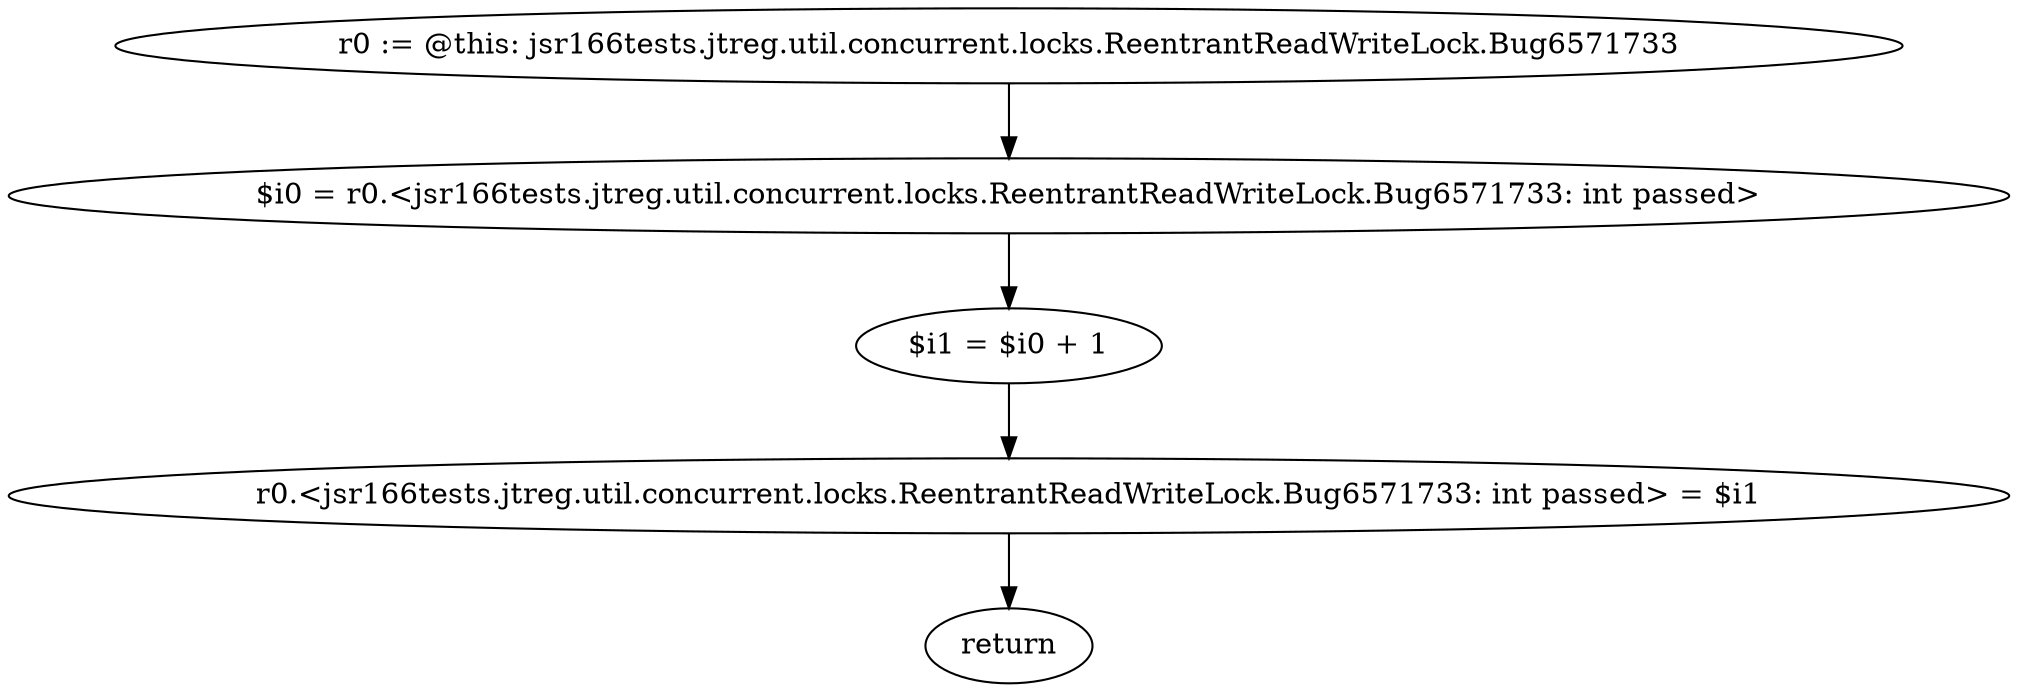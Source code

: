 digraph "unitGraph" {
    "r0 := @this: jsr166tests.jtreg.util.concurrent.locks.ReentrantReadWriteLock.Bug6571733"
    "$i0 = r0.<jsr166tests.jtreg.util.concurrent.locks.ReentrantReadWriteLock.Bug6571733: int passed>"
    "$i1 = $i0 + 1"
    "r0.<jsr166tests.jtreg.util.concurrent.locks.ReentrantReadWriteLock.Bug6571733: int passed> = $i1"
    "return"
    "r0 := @this: jsr166tests.jtreg.util.concurrent.locks.ReentrantReadWriteLock.Bug6571733"->"$i0 = r0.<jsr166tests.jtreg.util.concurrent.locks.ReentrantReadWriteLock.Bug6571733: int passed>";
    "$i0 = r0.<jsr166tests.jtreg.util.concurrent.locks.ReentrantReadWriteLock.Bug6571733: int passed>"->"$i1 = $i0 + 1";
    "$i1 = $i0 + 1"->"r0.<jsr166tests.jtreg.util.concurrent.locks.ReentrantReadWriteLock.Bug6571733: int passed> = $i1";
    "r0.<jsr166tests.jtreg.util.concurrent.locks.ReentrantReadWriteLock.Bug6571733: int passed> = $i1"->"return";
}

